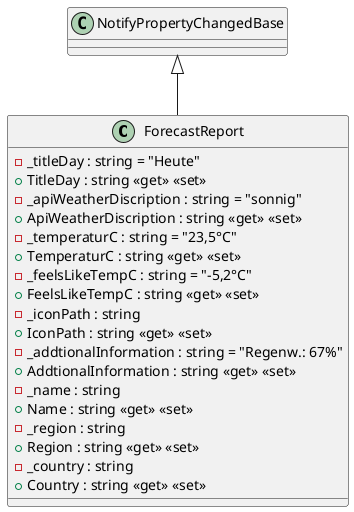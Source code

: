@startuml
class ForecastReport {
    - _titleDay : string = "Heute"
    + TitleDay : string <<get>> <<set>>
    - _apiWeatherDiscription : string = "sonnig"
    + ApiWeatherDiscription : string <<get>> <<set>>
    - _temperaturC : string = "23,5°C"
    + TemperaturC : string <<get>> <<set>>
    - _feelsLikeTempC : string = "-5,2°C"
    + FeelsLikeTempC : string <<get>> <<set>>
    - _iconPath : string
    + IconPath : string <<get>> <<set>>
    - _addtionalInformation : string = "Regenw.: 67%"
    + AddtionalInformation : string <<get>> <<set>>
    - _name : string
    + Name : string <<get>> <<set>>
    - _region : string
    + Region : string <<get>> <<set>>
    - _country : string
    + Country : string <<get>> <<set>>
}
NotifyPropertyChangedBase <|-- ForecastReport
@enduml
